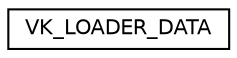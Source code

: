 digraph "Graphical Class Hierarchy"
{
 // LATEX_PDF_SIZE
  edge [fontname="Helvetica",fontsize="10",labelfontname="Helvetica",labelfontsize="10"];
  node [fontname="Helvetica",fontsize="10",shape=record];
  rankdir="LR";
  Node0 [label="VK_LOADER_DATA",height=0.2,width=0.4,color="black", fillcolor="white", style="filled",URL="$db/dcf/unionVK__LOADER__DATA.html",tooltip=" "];
}

